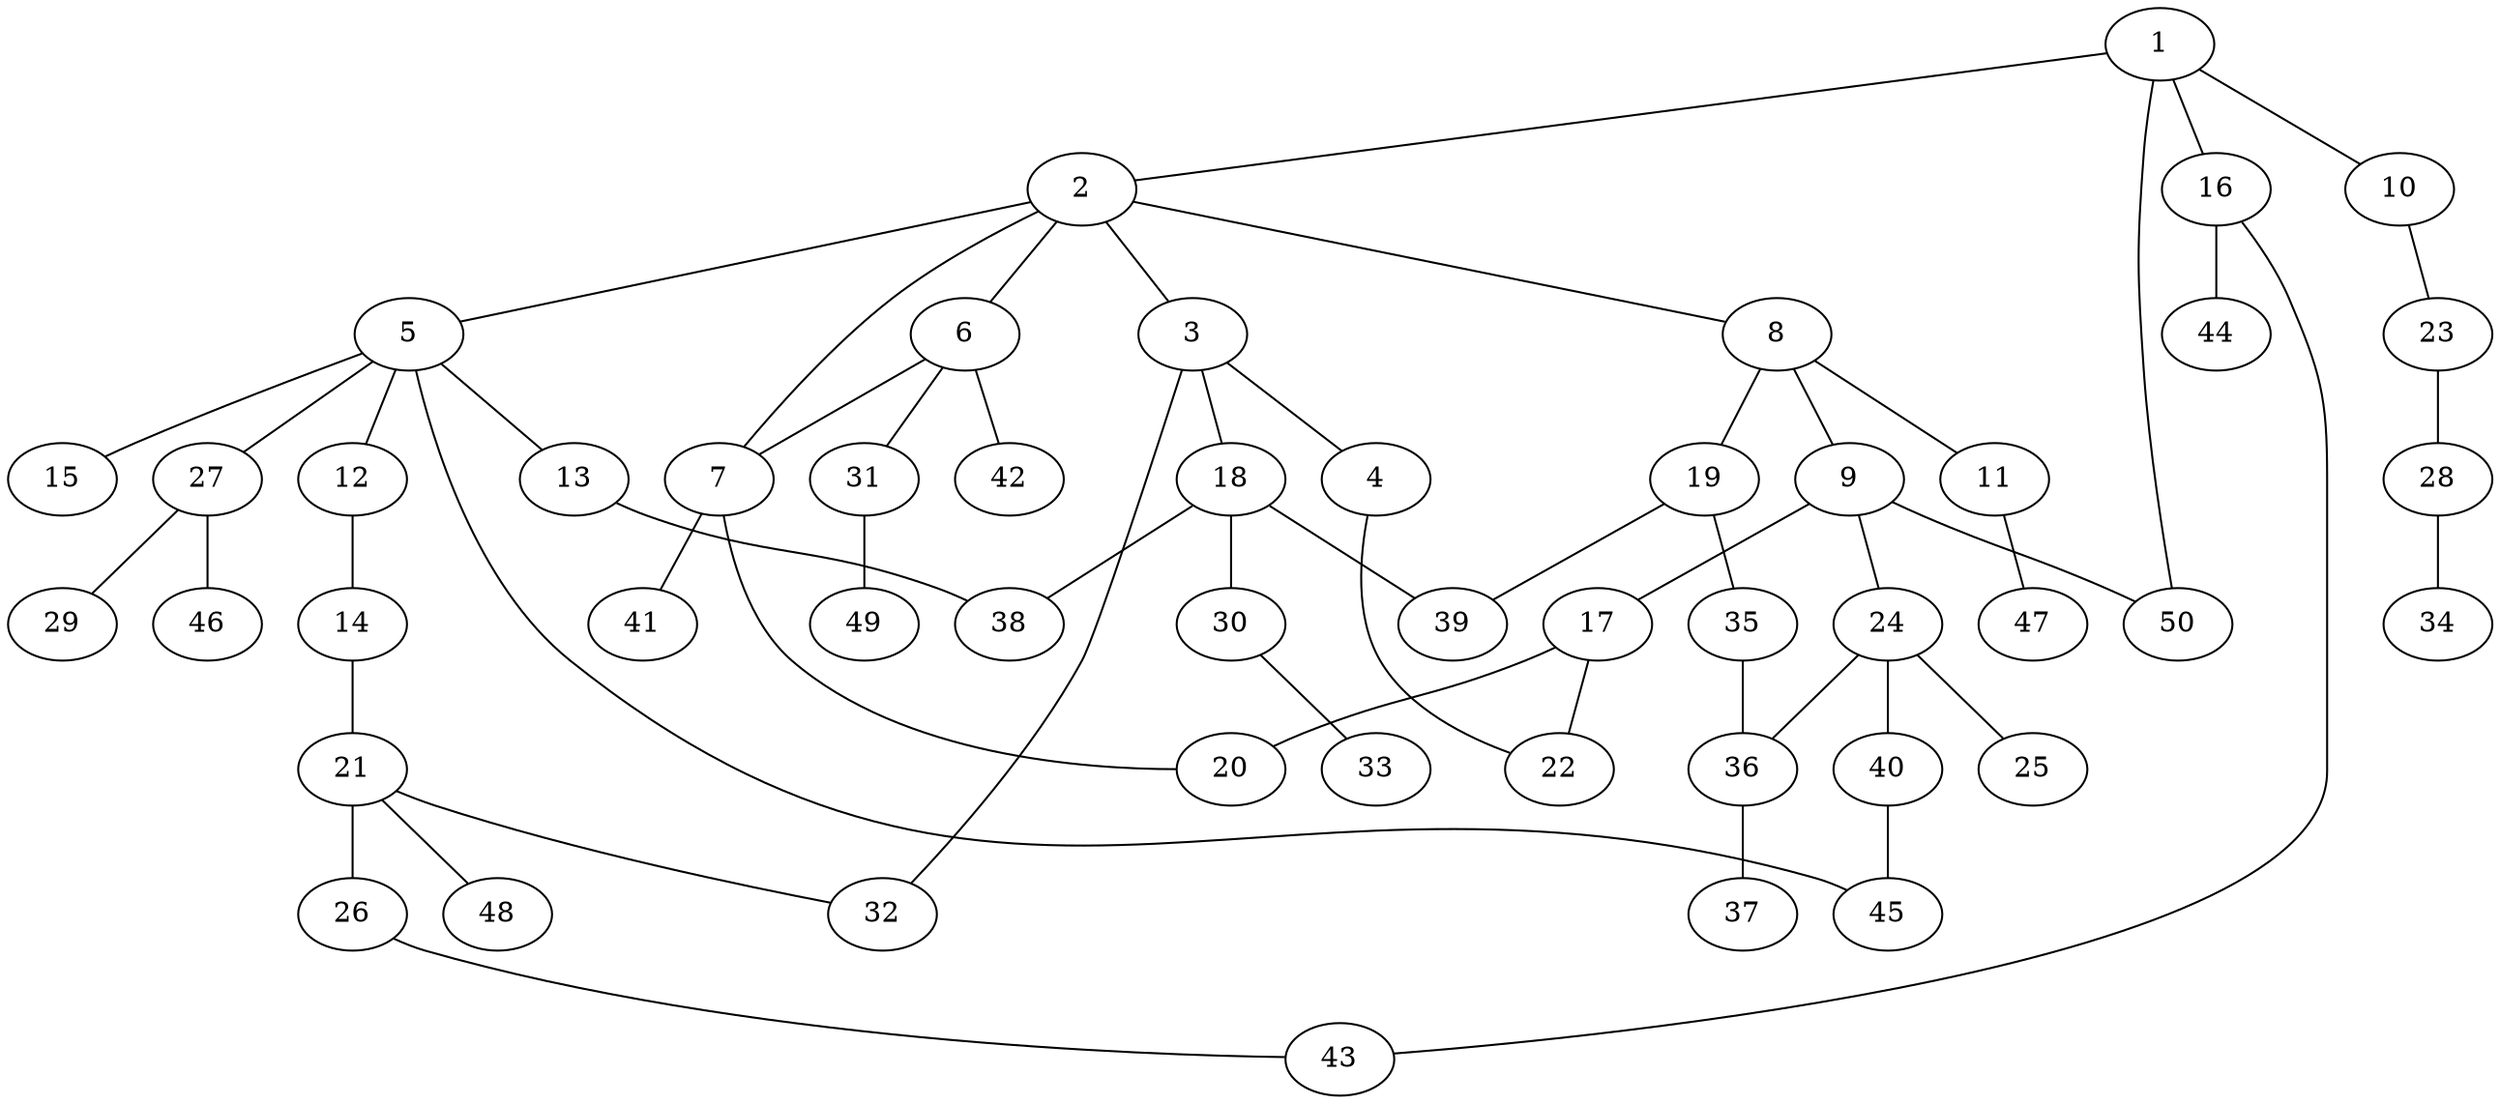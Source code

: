graph graphname {1--2
1--10
1--16
1--50
2--3
2--5
2--6
2--7
2--8
3--4
3--18
3--32
4--22
5--12
5--13
5--15
5--27
5--45
6--7
6--31
6--42
7--20
7--41
8--9
8--11
8--19
9--17
9--24
9--50
10--23
11--47
12--14
13--38
14--21
16--43
16--44
17--20
17--22
18--30
18--38
18--39
19--35
19--39
21--26
21--32
21--48
23--28
24--25
24--36
24--40
26--43
27--29
27--46
28--34
30--33
31--49
35--36
36--37
40--45
}